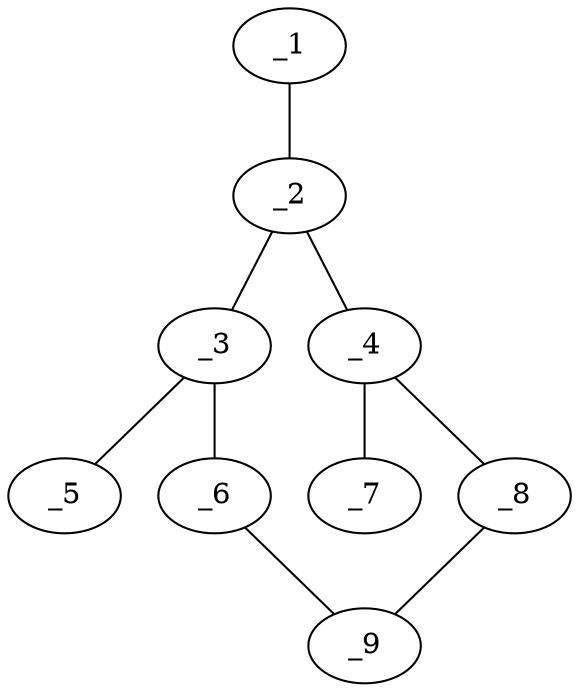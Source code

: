 graph molid58979 {
	_1	 [charge=0,
		chem=1,
		symbol="C  ",
		x="3.7321",
		y="1.5"];
	_2	 [charge=0,
		chem=4,
		symbol="N  ",
		x="3.7321",
		y="0.5"];
	_1 -- _2	 [valence=1];
	_3	 [charge=0,
		chem=1,
		symbol="C  ",
		x="2.866",
		y=0];
	_2 -- _3	 [valence=1];
	_4	 [charge=0,
		chem=1,
		symbol="C  ",
		x="4.5981",
		y=0];
	_2 -- _4	 [valence=1];
	_5	 [charge=0,
		chem=2,
		symbol="O  ",
		x=2,
		y="0.5"];
	_3 -- _5	 [valence=2];
	_6	 [charge=0,
		chem=1,
		symbol="C  ",
		x="2.866",
		y="-1"];
	_3 -- _6	 [valence=1];
	_7	 [charge=0,
		chem=2,
		symbol="O  ",
		x="5.4641",
		y="0.5"];
	_4 -- _7	 [valence=2];
	_8	 [charge=0,
		chem=4,
		symbol="N  ",
		x="4.5981",
		y="-1"];
	_4 -- _8	 [valence=1];
	_9	 [charge=0,
		chem=4,
		symbol="N  ",
		x="3.732",
		y="-1.5"];
	_6 -- _9	 [valence=2];
	_8 -- _9	 [valence=1];
}
